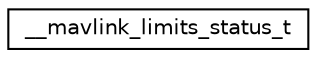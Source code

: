 digraph "Graphical Class Hierarchy"
{
 // INTERACTIVE_SVG=YES
  edge [fontname="Helvetica",fontsize="10",labelfontname="Helvetica",labelfontsize="10"];
  node [fontname="Helvetica",fontsize="10",shape=record];
  rankdir="LR";
  Node1 [label="__mavlink_limits_status_t",height=0.2,width=0.4,color="black", fillcolor="white", style="filled",URL="$struct____mavlink__limits__status__t.html"];
}
